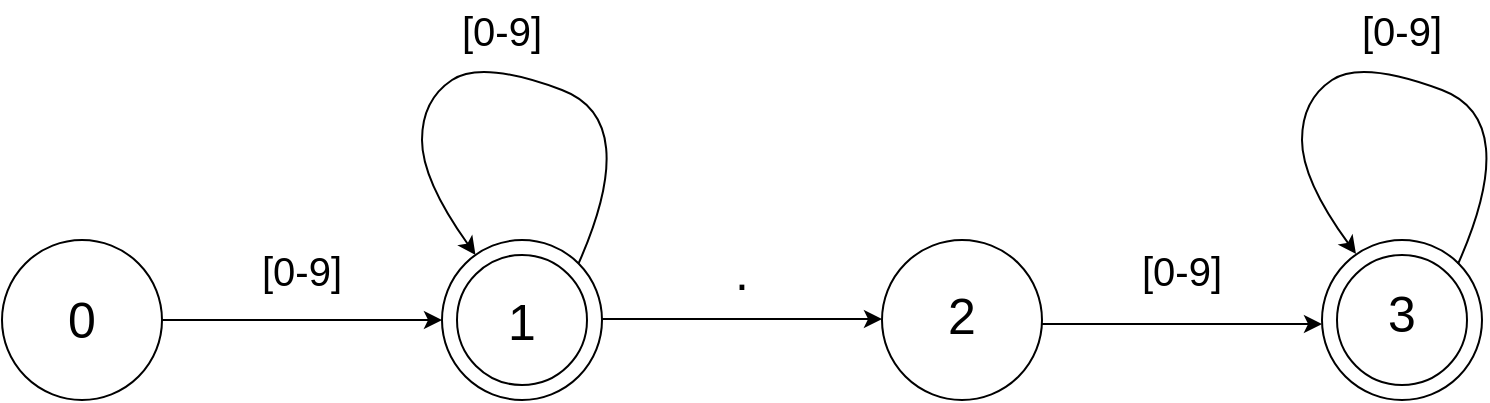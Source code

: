 <mxfile version="24.8.3">
  <diagram name="Page-1" id="8_mZIyjZI08FeJHfmGLs">
    <mxGraphModel dx="1434" dy="781" grid="1" gridSize="10" guides="1" tooltips="1" connect="1" arrows="1" fold="1" page="1" pageScale="1" pageWidth="850" pageHeight="1100" math="0" shadow="0">
      <root>
        <mxCell id="0" />
        <mxCell id="1" parent="0" />
        <mxCell id="JD9gztBmQUB86aCGU3QY-1" value="" style="ellipse;whiteSpace=wrap;html=1;aspect=fixed;strokeColor=default;" vertex="1" parent="1">
          <mxGeometry x="40" y="320" width="80" height="80" as="geometry" />
        </mxCell>
        <mxCell id="JD9gztBmQUB86aCGU3QY-3" value="&lt;p style=&quot;line-height: 100%; font-size: 25px;&quot;&gt;&lt;font style=&quot;font-size: 25px;&quot;&gt;0&lt;/font&gt;&lt;br&gt;&lt;/p&gt;" style="text;strokeColor=none;align=center;fillColor=none;html=1;verticalAlign=middle;whiteSpace=wrap;rounded=0;" vertex="1" parent="1">
          <mxGeometry x="50" y="345" width="60" height="30" as="geometry" />
        </mxCell>
        <mxCell id="JD9gztBmQUB86aCGU3QY-4" value="" style="ellipse;whiteSpace=wrap;html=1;aspect=fixed;strokeColor=default;" vertex="1" parent="1">
          <mxGeometry x="480" y="320" width="80" height="80" as="geometry" />
        </mxCell>
        <mxCell id="JD9gztBmQUB86aCGU3QY-5" value="&lt;p style=&quot;line-height: 100%;&quot;&gt;&lt;font style=&quot;font-size: 25px;&quot;&gt;2&lt;/font&gt;&lt;/p&gt;" style="text;strokeColor=none;align=center;fillColor=none;html=1;verticalAlign=middle;whiteSpace=wrap;rounded=0;" vertex="1" parent="1">
          <mxGeometry x="490" y="345" width="60" height="30" as="geometry" />
        </mxCell>
        <mxCell id="JD9gztBmQUB86aCGU3QY-6" value="" style="ellipse;whiteSpace=wrap;html=1;aspect=fixed;strokeColor=default;" vertex="1" parent="1">
          <mxGeometry x="260" y="320" width="80" height="80" as="geometry" />
        </mxCell>
        <mxCell id="JD9gztBmQUB86aCGU3QY-7" value="&lt;font style=&quot;font-size: 25px;&quot;&gt;1&lt;/font&gt;" style="text;strokeColor=none;align=center;fillColor=none;html=1;verticalAlign=middle;whiteSpace=wrap;rounded=0;" vertex="1" parent="1">
          <mxGeometry x="270" y="345" width="60" height="30" as="geometry" />
        </mxCell>
        <mxCell id="JD9gztBmQUB86aCGU3QY-8" value="" style="ellipse;whiteSpace=wrap;html=1;aspect=fixed;strokeColor=default;" vertex="1" parent="1">
          <mxGeometry x="700" y="320" width="80" height="80" as="geometry" />
        </mxCell>
        <mxCell id="JD9gztBmQUB86aCGU3QY-9" value="&lt;p style=&quot;line-height: 98%;&quot;&gt;&lt;font style=&quot;font-size: 25px;&quot;&gt;3&lt;/font&gt;&lt;/p&gt;" style="text;strokeColor=none;align=center;fillColor=none;html=1;verticalAlign=middle;whiteSpace=wrap;rounded=0;" vertex="1" parent="1">
          <mxGeometry x="710" y="345" width="60" height="30" as="geometry" />
        </mxCell>
        <mxCell id="JD9gztBmQUB86aCGU3QY-12" value="" style="endArrow=classic;html=1;rounded=0;exitX=1;exitY=0.5;exitDx=0;exitDy=0;entryX=0;entryY=0.5;entryDx=0;entryDy=0;" edge="1" parent="1" source="JD9gztBmQUB86aCGU3QY-1" target="JD9gztBmQUB86aCGU3QY-6">
          <mxGeometry width="50" height="50" relative="1" as="geometry">
            <mxPoint x="350" y="430" as="sourcePoint" />
            <mxPoint x="400" y="380" as="targetPoint" />
            <Array as="points" />
          </mxGeometry>
        </mxCell>
        <mxCell id="JD9gztBmQUB86aCGU3QY-13" value="&lt;font style=&quot;font-size: 20px;&quot;&gt;[&lt;font style=&quot;font-size: 20px;&quot;&gt;0-9]&lt;/font&gt;&lt;/font&gt;" style="text;strokeColor=none;align=center;fillColor=none;html=1;verticalAlign=middle;whiteSpace=wrap;rounded=0;" vertex="1" parent="1">
          <mxGeometry x="160" y="320" width="60" height="30" as="geometry" />
        </mxCell>
        <mxCell id="JD9gztBmQUB86aCGU3QY-14" value="" style="ellipse;whiteSpace=wrap;html=1;aspect=fixed;perimeterSpacing=0;fillColor=none;" vertex="1" parent="1">
          <mxGeometry x="267.5" y="327.5" width="65" height="65" as="geometry" />
        </mxCell>
        <mxCell id="JD9gztBmQUB86aCGU3QY-16" value="" style="curved=1;endArrow=classic;html=1;rounded=0;exitX=1;exitY=0;exitDx=0;exitDy=0;" edge="1" parent="1" source="JD9gztBmQUB86aCGU3QY-6" target="JD9gztBmQUB86aCGU3QY-6">
          <mxGeometry width="50" height="50" relative="1" as="geometry">
            <mxPoint x="360" y="310" as="sourcePoint" />
            <mxPoint x="240" y="280" as="targetPoint" />
            <Array as="points">
              <mxPoint x="360" y="260" />
              <mxPoint x="280" y="230" />
              <mxPoint x="250" y="250" />
              <mxPoint x="250" y="290" />
            </Array>
          </mxGeometry>
        </mxCell>
        <mxCell id="JD9gztBmQUB86aCGU3QY-17" value="&lt;font style=&quot;font-size: 20px;&quot;&gt;[&lt;font style=&quot;font-size: 20px;&quot;&gt;0-9]&lt;/font&gt;&lt;/font&gt;" style="text;strokeColor=none;align=center;fillColor=none;html=1;verticalAlign=middle;whiteSpace=wrap;rounded=0;" vertex="1" parent="1">
          <mxGeometry x="260" y="200" width="60" height="30" as="geometry" />
        </mxCell>
        <mxCell id="JD9gztBmQUB86aCGU3QY-18" value="" style="endArrow=classic;html=1;rounded=0;exitX=1;exitY=0.5;exitDx=0;exitDy=0;entryX=0;entryY=0.5;entryDx=0;entryDy=0;" edge="1" parent="1">
          <mxGeometry width="50" height="50" relative="1" as="geometry">
            <mxPoint x="340" y="359.5" as="sourcePoint" />
            <mxPoint x="480" y="359.5" as="targetPoint" />
            <Array as="points" />
          </mxGeometry>
        </mxCell>
        <mxCell id="JD9gztBmQUB86aCGU3QY-20" value="&lt;font style=&quot;font-size: 25px;&quot;&gt;.&lt;/font&gt;" style="text;strokeColor=none;align=center;fillColor=none;html=1;verticalAlign=middle;whiteSpace=wrap;rounded=0;" vertex="1" parent="1">
          <mxGeometry x="380" y="320" width="60" height="30" as="geometry" />
        </mxCell>
        <mxCell id="JD9gztBmQUB86aCGU3QY-21" value="" style="endArrow=classic;html=1;rounded=0;exitX=1;exitY=0.5;exitDx=0;exitDy=0;entryX=0;entryY=0.5;entryDx=0;entryDy=0;" edge="1" parent="1">
          <mxGeometry width="50" height="50" relative="1" as="geometry">
            <mxPoint x="560" y="362" as="sourcePoint" />
            <mxPoint x="700" y="362" as="targetPoint" />
            <Array as="points" />
          </mxGeometry>
        </mxCell>
        <mxCell id="JD9gztBmQUB86aCGU3QY-22" value="&lt;font style=&quot;font-size: 20px;&quot;&gt;[&lt;font style=&quot;font-size: 20px;&quot;&gt;0-9]&lt;/font&gt;&lt;/font&gt;" style="text;strokeColor=none;align=center;fillColor=none;html=1;verticalAlign=middle;whiteSpace=wrap;rounded=0;" vertex="1" parent="1">
          <mxGeometry x="600" y="320" width="60" height="30" as="geometry" />
        </mxCell>
        <mxCell id="JD9gztBmQUB86aCGU3QY-23" value="" style="curved=1;endArrow=classic;html=1;rounded=0;exitX=1;exitY=0;exitDx=0;exitDy=0;" edge="1" parent="1">
          <mxGeometry width="50" height="50" relative="1" as="geometry">
            <mxPoint x="768" y="332" as="sourcePoint" />
            <mxPoint x="717" y="327" as="targetPoint" />
            <Array as="points">
              <mxPoint x="800" y="260" />
              <mxPoint x="720" y="230" />
              <mxPoint x="690" y="250" />
              <mxPoint x="690" y="290" />
            </Array>
          </mxGeometry>
        </mxCell>
        <mxCell id="JD9gztBmQUB86aCGU3QY-25" value="&lt;font style=&quot;font-size: 20px;&quot;&gt;[&lt;font style=&quot;font-size: 20px;&quot;&gt;0-9]&lt;/font&gt;&lt;/font&gt;" style="text;strokeColor=none;align=center;fillColor=none;html=1;verticalAlign=middle;whiteSpace=wrap;rounded=0;" vertex="1" parent="1">
          <mxGeometry x="710" y="200" width="60" height="30" as="geometry" />
        </mxCell>
        <mxCell id="JD9gztBmQUB86aCGU3QY-27" value="" style="ellipse;whiteSpace=wrap;html=1;aspect=fixed;perimeterSpacing=0;fillColor=none;" vertex="1" parent="1">
          <mxGeometry x="707.5" y="327.5" width="65" height="65" as="geometry" />
        </mxCell>
      </root>
    </mxGraphModel>
  </diagram>
</mxfile>
